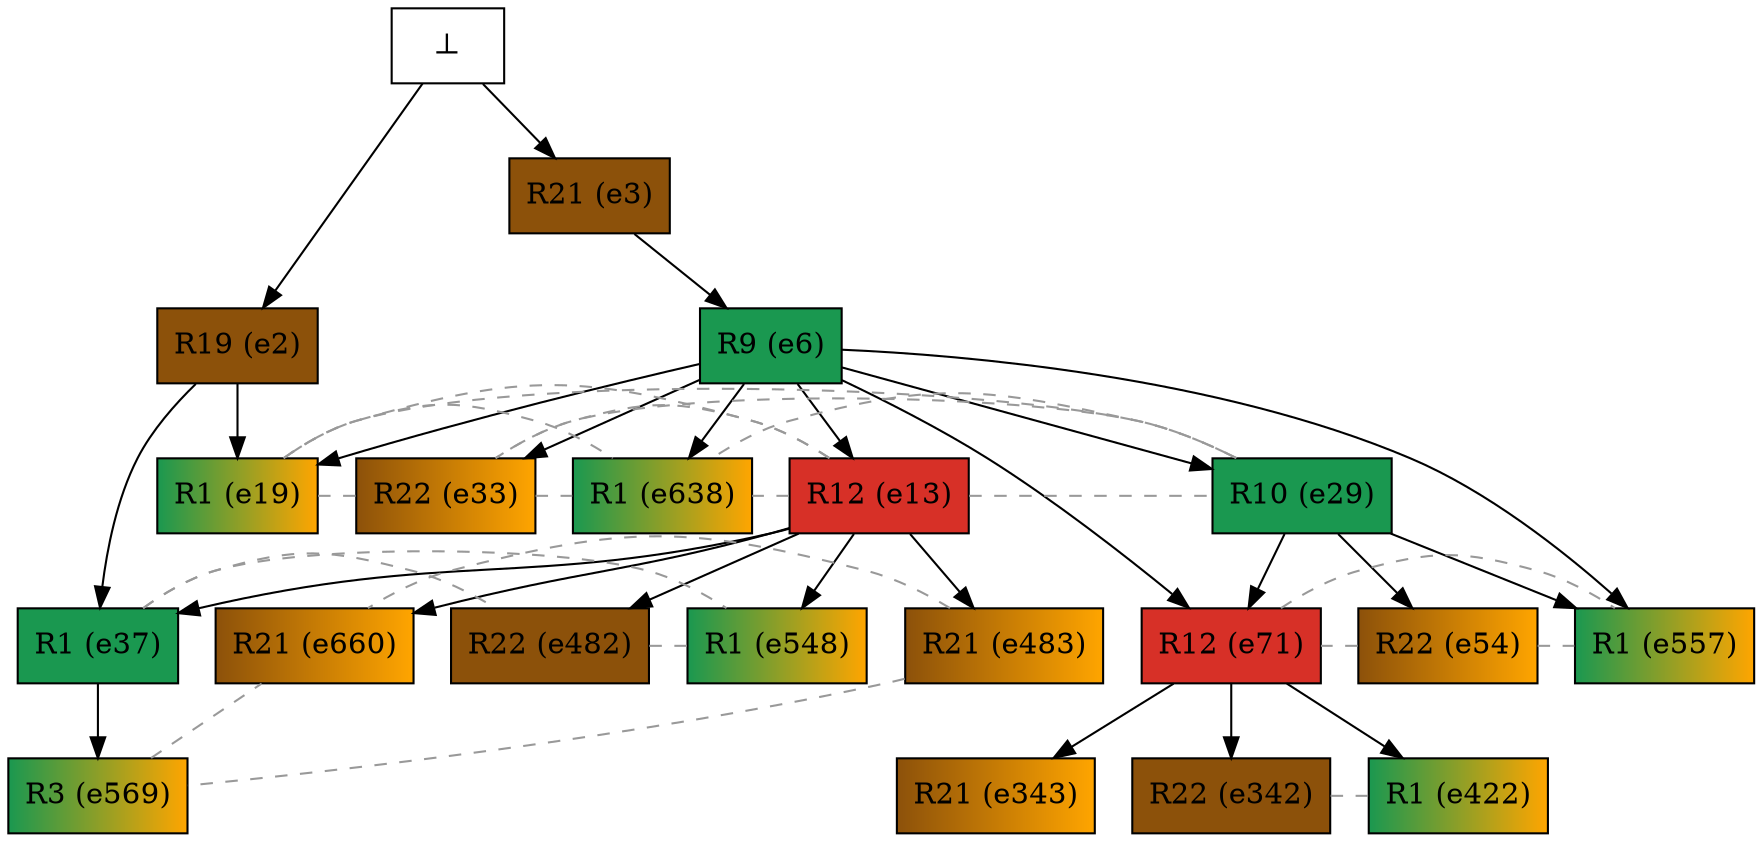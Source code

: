digraph test {
  e3 -> e6;
  e6 -> e13;
  e2 -> e19;
  e6 -> e19;
  e6 -> e29;
  e6 -> e33;
  e2 -> e37;
  e13 -> e37;
  e29 -> e54;
  e6 -> e71;
  e29 -> e71;
  e71 -> e342;
  e71 -> e343;
  e71 -> e422;
  e13 -> e482;
  e13 -> e483;
  e13 -> e548;
  e6 -> e557;
  e29 -> e557;
  e37 -> e569;
  e6 -> e638;
  e13 -> e660;
  e0 -> e2;
  e0 -> e3;

//conflicts
  e13 -> e19 [arrowhead=none color=gray60 style=dashed constraint=false];
  e13 -> e29 [arrowhead=none color=gray60 style=dashed constraint=false];
  e13 -> e33 [arrowhead=none color=gray60 style=dashed constraint=false];
  e13 -> e638 [arrowhead=none color=gray60 style=dashed constraint=false];
  e19 -> e29 [arrowhead=none color=gray60 style=dashed constraint=false];
  e19 -> e33 [arrowhead=none color=gray60 style=dashed constraint=false];
  e19 -> e638 [arrowhead=none color=gray60 style=dashed constraint=false];
  e29 -> e33 [arrowhead=none color=gray60 style=dashed constraint=false];
  e29 -> e638 [arrowhead=none color=gray60 style=dashed constraint=false];
  e33 -> e638 [arrowhead=none color=gray60 style=dashed constraint=false];
  e37 -> e482 [arrowhead=none color=gray60 style=dashed constraint=false];
  e37 -> e548 [arrowhead=none color=gray60 style=dashed constraint=false];
  e54 -> e71 [arrowhead=none color=gray60 style=dashed constraint=false];
  e54 -> e557 [arrowhead=none color=gray60 style=dashed constraint=false];
  e71 -> e557 [arrowhead=none color=gray60 style=dashed constraint=false];
  e342 -> e422 [arrowhead=none color=gray60 style=dashed constraint=false];
  e482 -> e548 [arrowhead=none color=gray60 style=dashed constraint=false];
  e483 -> e569 [arrowhead=none color=gray60 style=dashed constraint=false];
  e483 -> e660 [arrowhead=none color=gray60 style=dashed constraint=false];
  e569 -> e660 [arrowhead=none color=gray60 style=dashed constraint=false];

  e2 [color="black" fillcolor="#8c510a:#8c510a" label="R19 (e2)" shape=box style=filled];
  e3 [color="black" fillcolor="#8c510a:#8c510a" label="R21 (e3)" shape=box style=filled];
  e6 [color="black" fillcolor="#1a9850:#1a9850" label="R9 (e6)" shape=box style=filled];
  e13 [color="black" fillcolor="#d73027:#d73027" label="R12 (e13)" shape=box style=filled];
  e19 [color="black" fillcolor="#1a9850:orange" label="R1 (e19)" shape=box style=filled];
  e29 [color="black" fillcolor="#1a9850:#1a9850" label="R10 (e29)" shape=box style=filled];
  e33 [color="black" fillcolor="#8c510a:orange" label="R22 (e33)" shape=box style=filled];
  e37 [color="black" fillcolor="#1a9850:#1a9850" label="R1 (e37)" shape=box style=filled];
  e54 [color="black" fillcolor="#8c510a:orange" label="R22 (e54)" shape=box style=filled];
  e71 [color="black" fillcolor="#d73027:#d73027" label="R12 (e71)" shape=box style=filled];
  e342 [color="black" fillcolor="#8c510a:#8c510a" label="R22 (e342)" shape=box style=filled];
  e343 [color="black" fillcolor="#8c510a:orange" label="R21 (e343)" shape=box style=filled];
  e422 [color="black" fillcolor="#1a9850:orange" label="R1 (e422)" shape=box style=filled];
  e482 [color="black" fillcolor="#8c510a:#8c510a" label="R22 (e482)" shape=box style=filled];
  e483 [color="black" fillcolor="#8c510a:orange" label="R21 (e483)" shape=box style=filled];
  e548 [color="black" fillcolor="#1a9850:orange" label="R1 (e548)" shape=box style=filled];
  e557 [color="black" fillcolor="#1a9850:orange" label="R1 (e557)" shape=box style=filled];
  e569 [color="black" fillcolor="#1a9850:orange" label="R3 (e569)" shape=box style=filled];
  e638 [color="black" fillcolor="#1a9850:orange" label="R1 (e638)" shape=box style=filled];
  e660 [color="black" fillcolor="#8c510a:orange" label="R21 (e660)" shape=box style=filled];
  e0 [fillcolor="white" label="⊥" shape=box style=filled];
}

